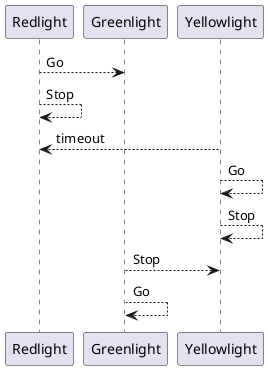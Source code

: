 @startuml trafficlight
Redlight --> Greenlight : Go
Redlight --> Redlight : Stop
Yellowlight --> Redlight : timeout
Yellowlight --> Yellowlight : Go
Yellowlight --> Yellowlight : Stop
Greenlight --> Yellowlight : Stop
Greenlight --> Greenlight : Go

@enduml